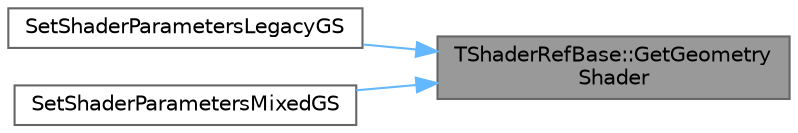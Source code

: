 digraph "TShaderRefBase::GetGeometryShader"
{
 // INTERACTIVE_SVG=YES
 // LATEX_PDF_SIZE
  bgcolor="transparent";
  edge [fontname=Helvetica,fontsize=10,labelfontname=Helvetica,labelfontsize=10];
  node [fontname=Helvetica,fontsize=10,shape=box,height=0.2,width=0.4];
  rankdir="RL";
  Node1 [id="Node000001",label="TShaderRefBase::GetGeometry\lShader",height=0.2,width=0.4,color="gray40", fillcolor="grey60", style="filled", fontcolor="black",tooltip=" "];
  Node1 -> Node2 [id="edge1_Node000001_Node000002",dir="back",color="steelblue1",style="solid",tooltip=" "];
  Node2 [id="Node000002",label="SetShaderParametersLegacyGS",height=0.2,width=0.4,color="grey40", fillcolor="white", style="filled",URL="$d9/dfb/ShaderParameterUtils_8h.html#ae77144127ee4d75fe07979e94858bbe9",tooltip="Utility to set all legacy parameters for a Geometry shader. Requires the shader type to implement Set..."];
  Node1 -> Node3 [id="edge2_Node000001_Node000003",dir="back",color="steelblue1",style="solid",tooltip=" "];
  Node3 [id="Node000003",label="SetShaderParametersMixedGS",height=0.2,width=0.4,color="grey40", fillcolor="white", style="filled",URL="$d9/dfb/ShaderParameterUtils_8h.html#a50dc9dd9d5fd008d3bccdd8af52170c3",tooltip="Utility to set all legacy and non-legacy parameters for a Geometry shader. Requires the shader type t..."];
}
